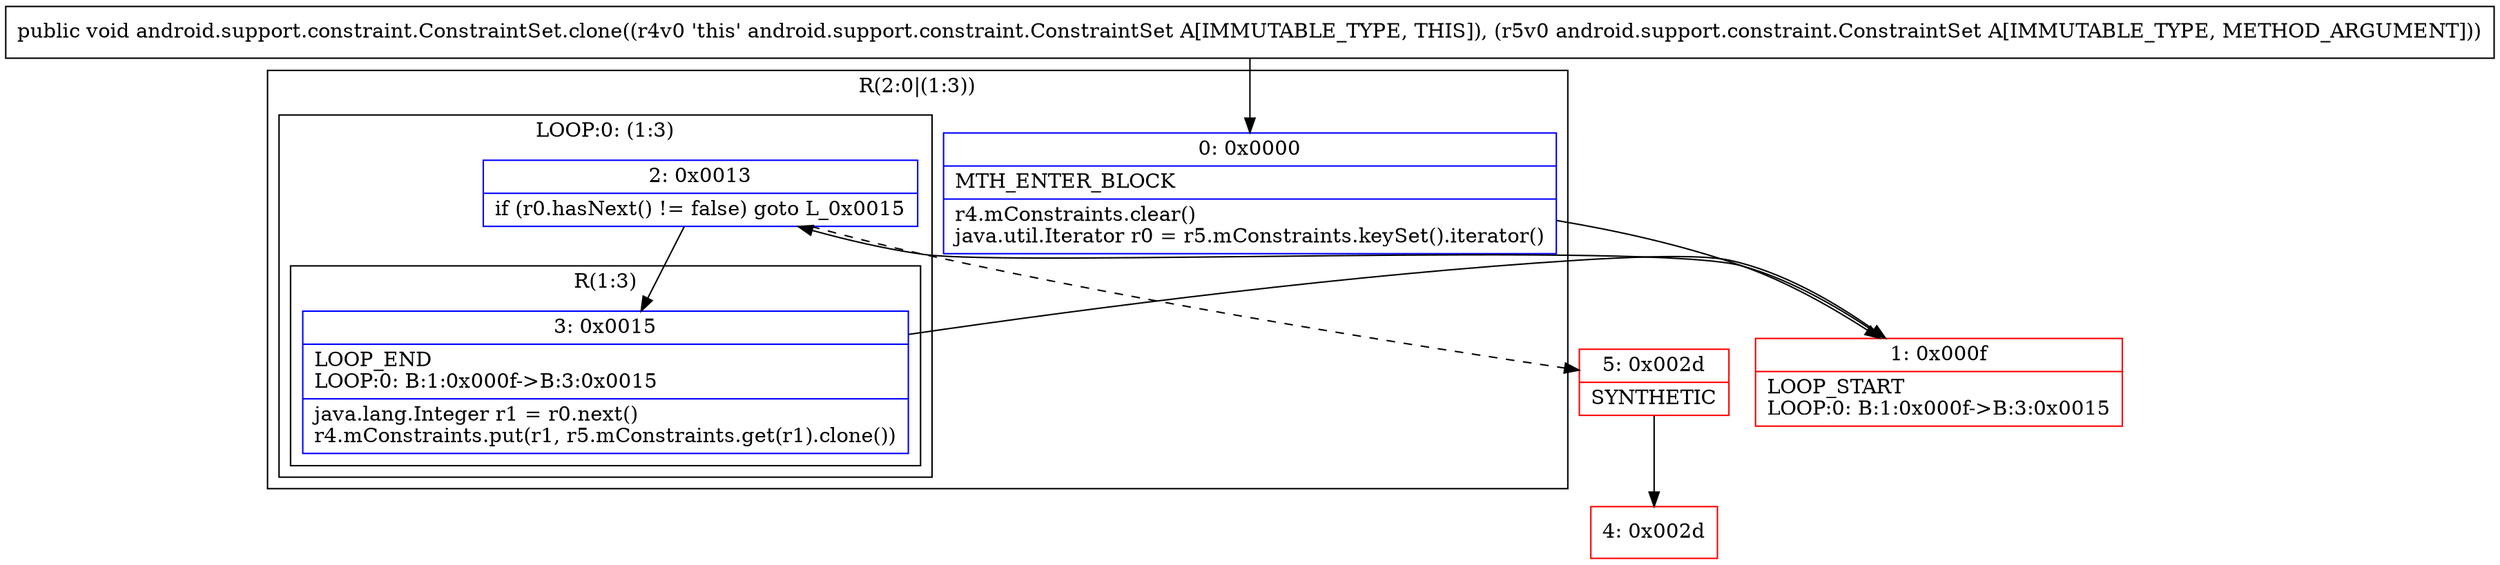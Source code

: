 digraph "CFG forandroid.support.constraint.ConstraintSet.clone(Landroid\/support\/constraint\/ConstraintSet;)V" {
subgraph cluster_Region_1608027475 {
label = "R(2:0|(1:3))";
node [shape=record,color=blue];
Node_0 [shape=record,label="{0\:\ 0x0000|MTH_ENTER_BLOCK\l|r4.mConstraints.clear()\ljava.util.Iterator r0 = r5.mConstraints.keySet().iterator()\l}"];
subgraph cluster_LoopRegion_1567265655 {
label = "LOOP:0: (1:3)";
node [shape=record,color=blue];
Node_2 [shape=record,label="{2\:\ 0x0013|if (r0.hasNext() != false) goto L_0x0015\l}"];
subgraph cluster_Region_1498395039 {
label = "R(1:3)";
node [shape=record,color=blue];
Node_3 [shape=record,label="{3\:\ 0x0015|LOOP_END\lLOOP:0: B:1:0x000f\-\>B:3:0x0015\l|java.lang.Integer r1 = r0.next()\lr4.mConstraints.put(r1, r5.mConstraints.get(r1).clone())\l}"];
}
}
}
Node_1 [shape=record,color=red,label="{1\:\ 0x000f|LOOP_START\lLOOP:0: B:1:0x000f\-\>B:3:0x0015\l}"];
Node_4 [shape=record,color=red,label="{4\:\ 0x002d}"];
Node_5 [shape=record,color=red,label="{5\:\ 0x002d|SYNTHETIC\l}"];
MethodNode[shape=record,label="{public void android.support.constraint.ConstraintSet.clone((r4v0 'this' android.support.constraint.ConstraintSet A[IMMUTABLE_TYPE, THIS]), (r5v0 android.support.constraint.ConstraintSet A[IMMUTABLE_TYPE, METHOD_ARGUMENT])) }"];
MethodNode -> Node_0;
Node_0 -> Node_1;
Node_2 -> Node_3;
Node_2 -> Node_5[style=dashed];
Node_3 -> Node_1;
Node_1 -> Node_2;
Node_5 -> Node_4;
}


